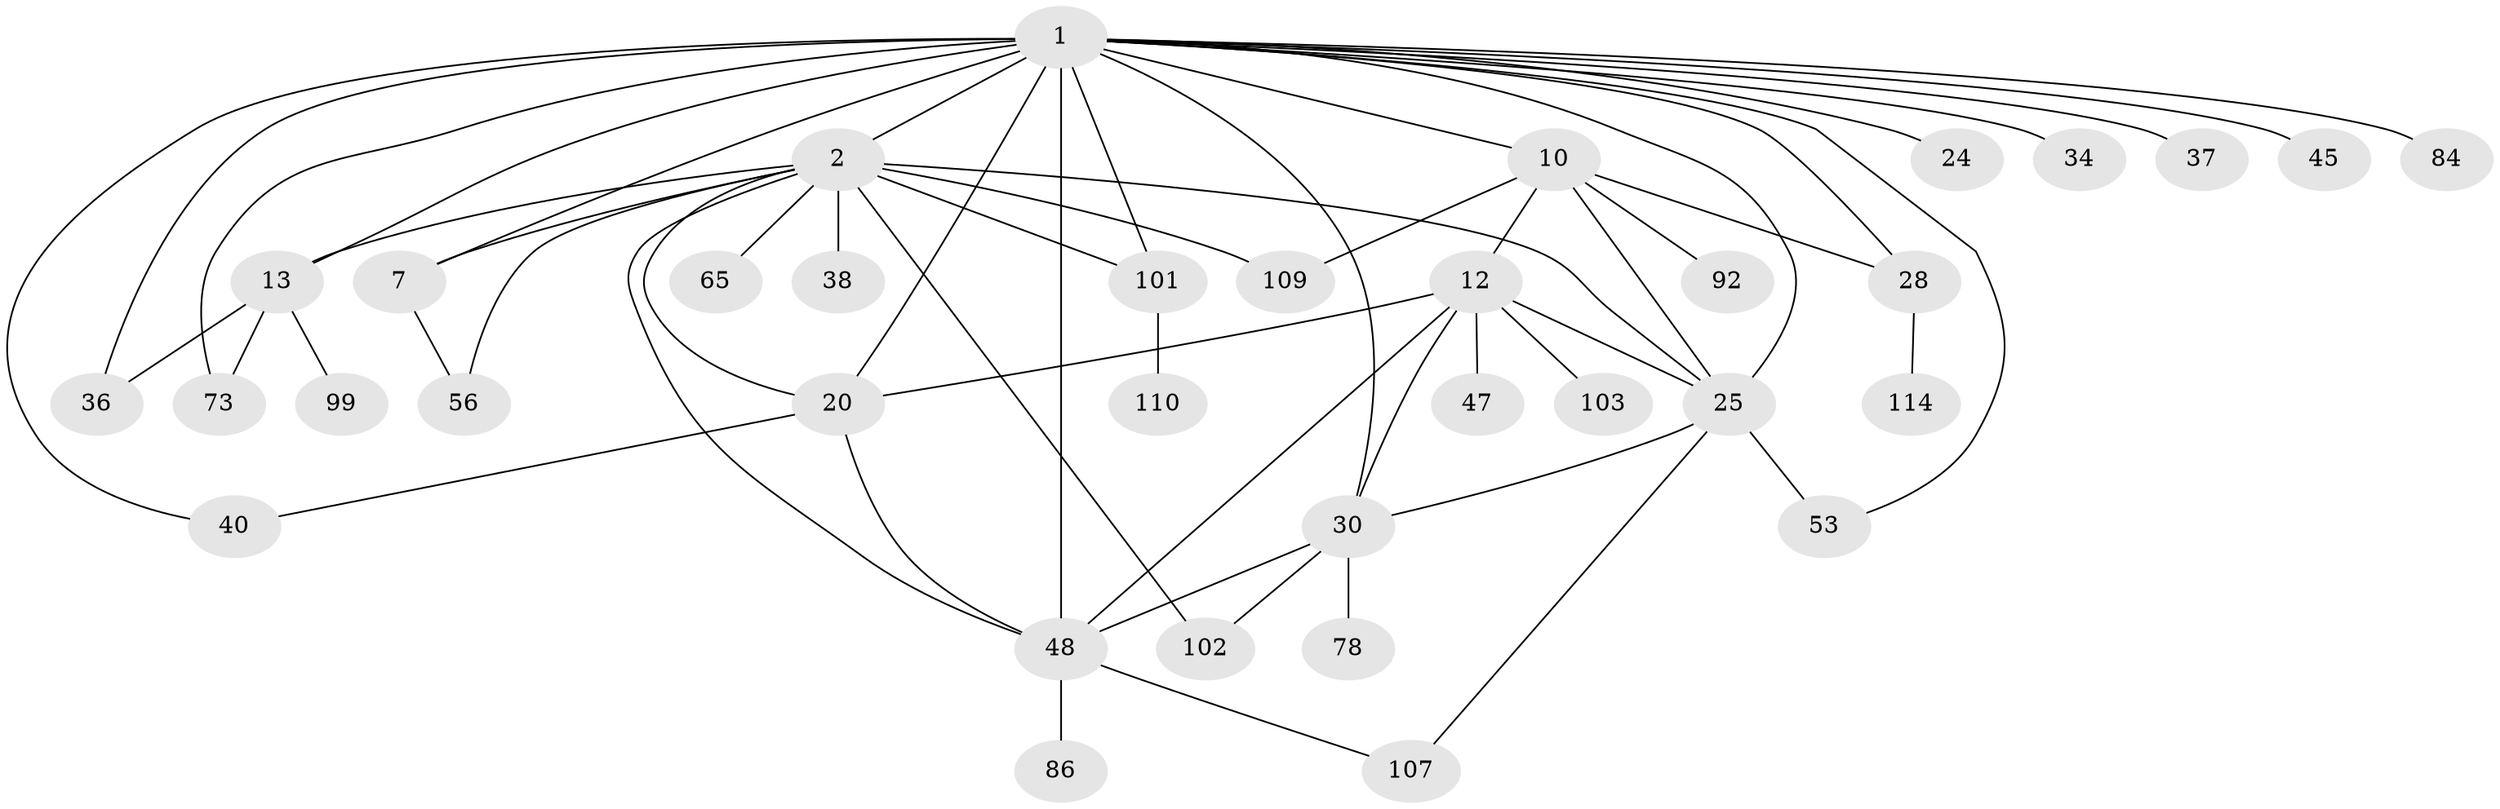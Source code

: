 // original degree distribution, {5: 0.11016949152542373, 6: 0.025423728813559324, 10: 0.00847457627118644, 3: 0.2542372881355932, 4: 0.07627118644067797, 2: 0.3305084745762712, 1: 0.1864406779661017, 7: 0.00847457627118644}
// Generated by graph-tools (version 1.1) at 2025/16/03/04/25 18:16:50]
// undirected, 35 vertices, 57 edges
graph export_dot {
graph [start="1"]
  node [color=gray90,style=filled];
  1 [super="+4+61+6"];
  2 [super="+9+3+62+106"];
  7 [super="+19"];
  10 [super="+11+43"];
  12 [super="+17"];
  13 [super="+68+44+18+27"];
  20 [super="+55"];
  24;
  25 [super="+116+41+57+52"];
  28 [super="+87+100"];
  30 [super="+39"];
  34;
  36;
  37 [super="+91"];
  38;
  40 [super="+67"];
  45;
  47 [super="+88"];
  48 [super="+79+69"];
  53;
  56;
  65 [super="+66"];
  73 [super="+95"];
  78 [super="+82"];
  84 [super="+112"];
  86;
  92;
  99;
  101 [super="+118+105"];
  102;
  103;
  107;
  109;
  110;
  114;
  1 -- 2 [weight=5];
  1 -- 7;
  1 -- 73;
  1 -- 10 [weight=2];
  1 -- 13 [weight=2];
  1 -- 20;
  1 -- 84;
  1 -- 24;
  1 -- 30;
  1 -- 36;
  1 -- 37;
  1 -- 101;
  1 -- 40;
  1 -- 48 [weight=3];
  1 -- 53;
  1 -- 25;
  1 -- 34 [weight=2];
  1 -- 28;
  1 -- 45;
  2 -- 56 [weight=2];
  2 -- 65;
  2 -- 101;
  2 -- 38;
  2 -- 7;
  2 -- 102;
  2 -- 13 [weight=2];
  2 -- 109;
  2 -- 48 [weight=3];
  2 -- 20 [weight=2];
  2 -- 25 [weight=3];
  7 -- 56;
  10 -- 25;
  10 -- 12;
  10 -- 92;
  10 -- 109;
  10 -- 28 [weight=2];
  12 -- 20;
  12 -- 48 [weight=3];
  12 -- 103;
  12 -- 25;
  12 -- 30;
  12 -- 47;
  13 -- 73;
  13 -- 36;
  13 -- 99;
  20 -- 48 [weight=2];
  20 -- 40;
  25 -- 107;
  25 -- 53;
  25 -- 30;
  28 -- 114;
  30 -- 102;
  30 -- 78;
  30 -- 48;
  48 -- 107;
  48 -- 86;
  101 -- 110;
}
